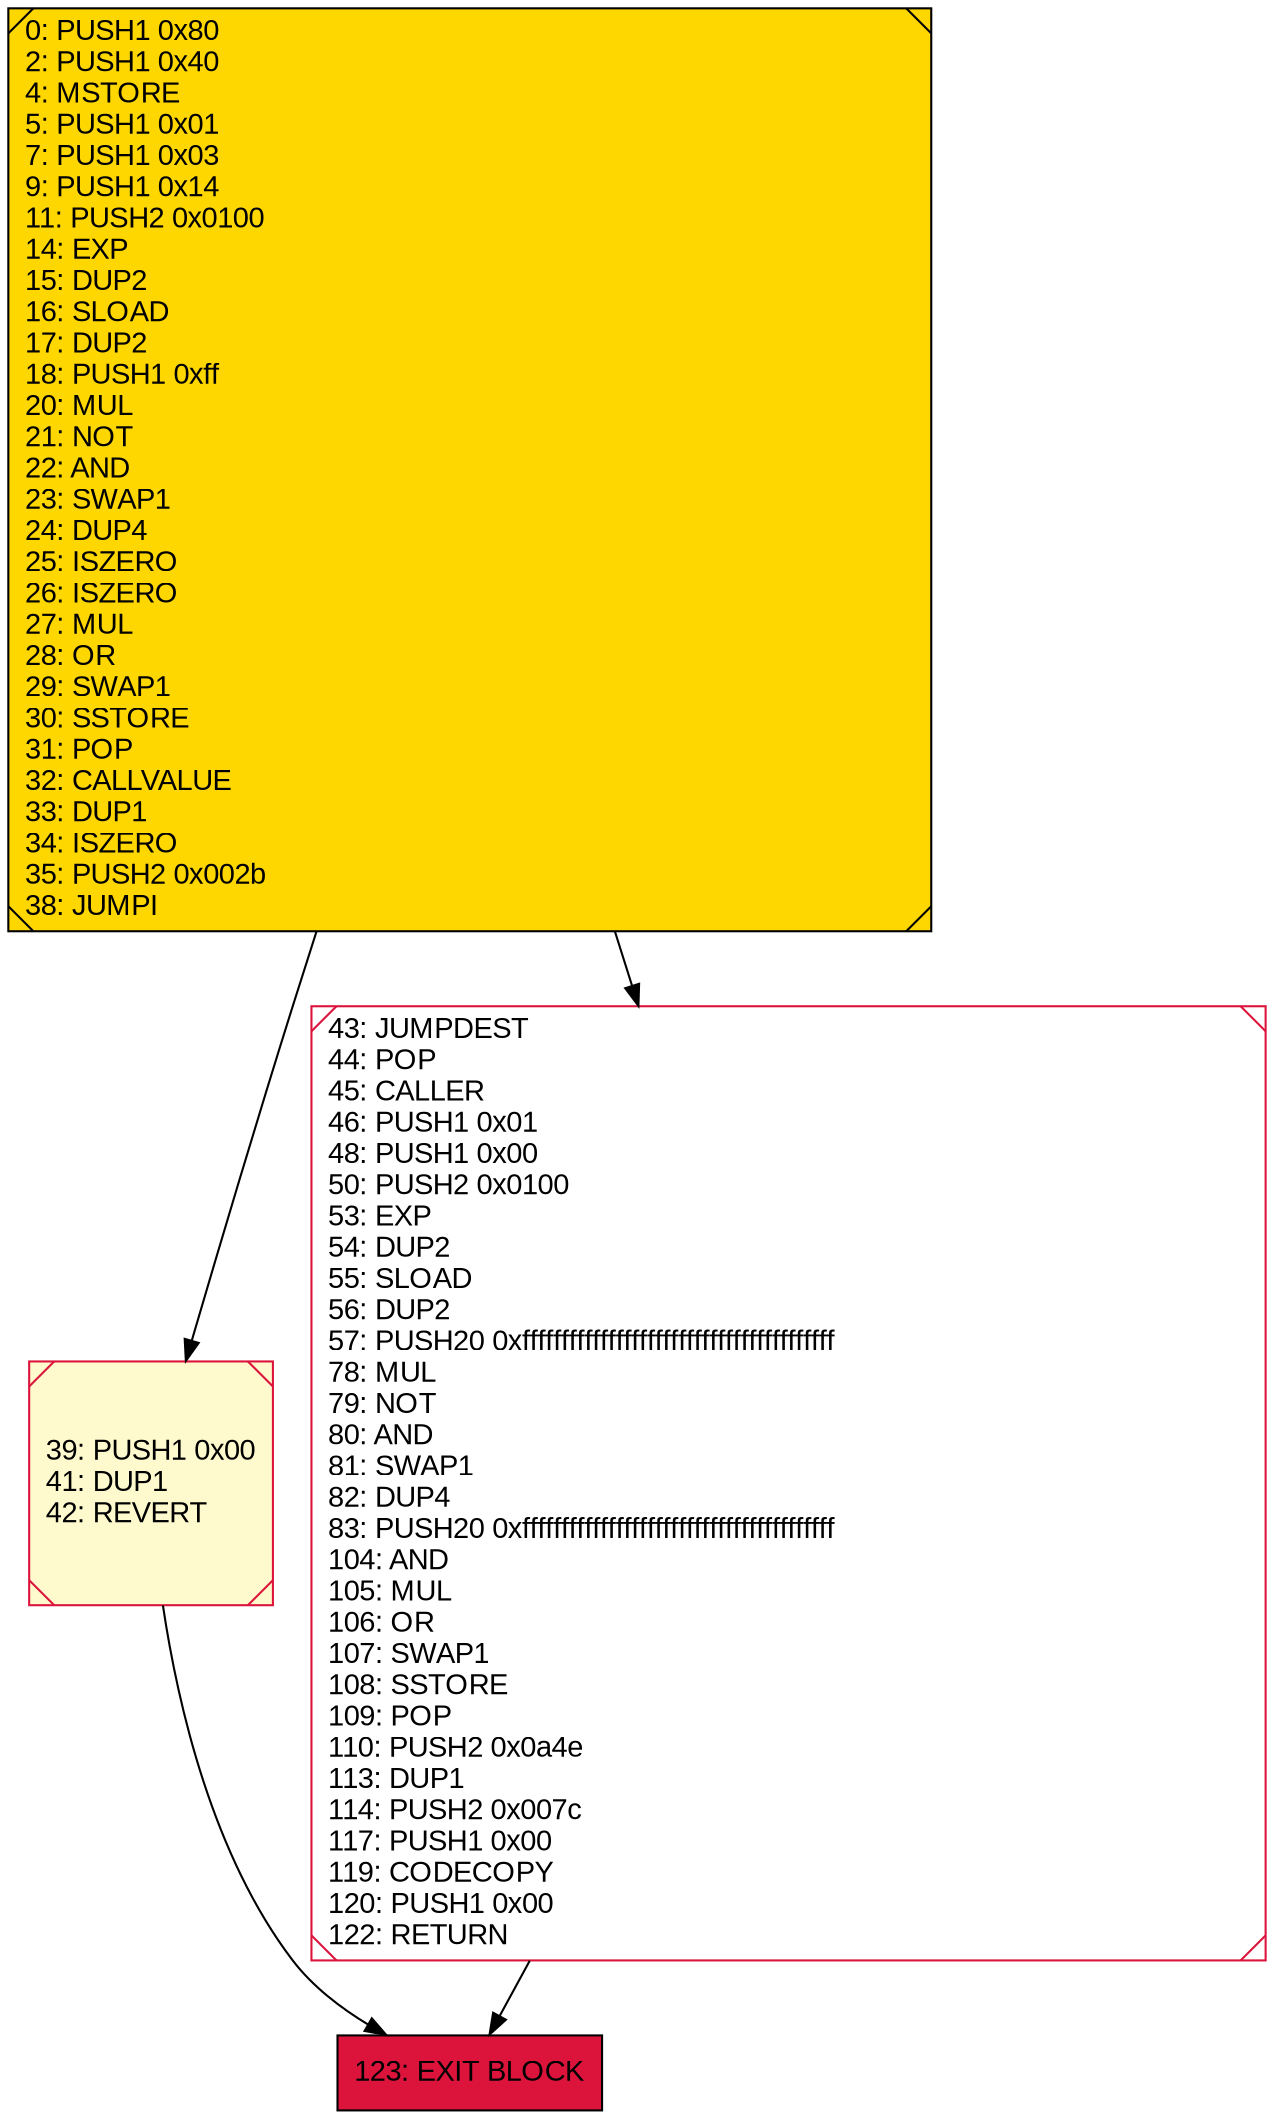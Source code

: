 digraph G {
bgcolor=transparent rankdir=UD;
node [shape=box style=filled color=black fillcolor=white fontname=arial fontcolor=black];
39 [label="39: PUSH1 0x00\l41: DUP1\l42: REVERT\l" fillcolor=lemonchiffon shape=Msquare color=crimson ];
43 [label="43: JUMPDEST\l44: POP\l45: CALLER\l46: PUSH1 0x01\l48: PUSH1 0x00\l50: PUSH2 0x0100\l53: EXP\l54: DUP2\l55: SLOAD\l56: DUP2\l57: PUSH20 0xffffffffffffffffffffffffffffffffffffffff\l78: MUL\l79: NOT\l80: AND\l81: SWAP1\l82: DUP4\l83: PUSH20 0xffffffffffffffffffffffffffffffffffffffff\l104: AND\l105: MUL\l106: OR\l107: SWAP1\l108: SSTORE\l109: POP\l110: PUSH2 0x0a4e\l113: DUP1\l114: PUSH2 0x007c\l117: PUSH1 0x00\l119: CODECOPY\l120: PUSH1 0x00\l122: RETURN\l" shape=Msquare color=crimson ];
0 [label="0: PUSH1 0x80\l2: PUSH1 0x40\l4: MSTORE\l5: PUSH1 0x01\l7: PUSH1 0x03\l9: PUSH1 0x14\l11: PUSH2 0x0100\l14: EXP\l15: DUP2\l16: SLOAD\l17: DUP2\l18: PUSH1 0xff\l20: MUL\l21: NOT\l22: AND\l23: SWAP1\l24: DUP4\l25: ISZERO\l26: ISZERO\l27: MUL\l28: OR\l29: SWAP1\l30: SSTORE\l31: POP\l32: CALLVALUE\l33: DUP1\l34: ISZERO\l35: PUSH2 0x002b\l38: JUMPI\l" fillcolor=lemonchiffon shape=Msquare fillcolor=gold ];
123 [label="123: EXIT BLOCK\l" fillcolor=crimson ];
0 -> 43;
43 -> 123;
0 -> 39;
39 -> 123;
}